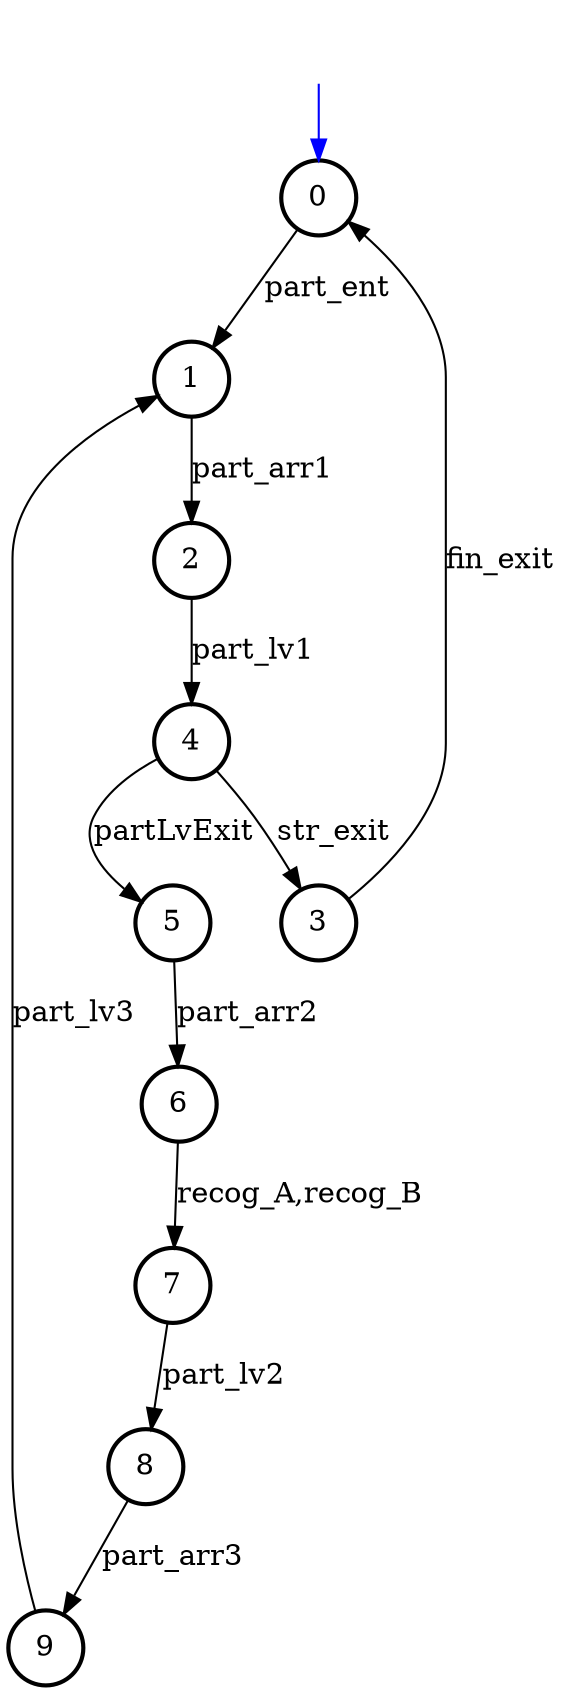 digraph Image {overlap=scale;node [shape=circle, style=bold, constraint=false];"_0" [peripheries=1,label="0"];"_0" -> "_1" [label="part_ent"]"_1" [peripheries=1,label="1"];"_1" -> "_2" [label="part_arr1"]"_2" [peripheries=1,label="2"];"_2" -> "_4" [label="part_lv1"]"_3" [peripheries=1,label="3"];"_3" -> "_0" [label="fin_exit"]"_4" [peripheries=1,label="4"];"_4" -> "_3" [label="str_exit"]"_4" -> "_5" [label="partLvExit"]"_5" [peripheries=1,label="5"];"_5" -> "_6" [label="part_arr2"]"_6" [peripheries=1,label="6"];"_6" -> "_7" [label="recog_A,recog_B"]"_7" [peripheries=1,label="7"];"_7" -> "_8" [label="part_lv2"]"_8" [peripheries=1,label="8"];"_8" -> "_9" [label="part_arr3"]"_9" [peripheries=1,label="9"];"_9" -> "_1" [label="part_lv3"]node [shape=plaintext];" "-> "_0" [color=blue];}